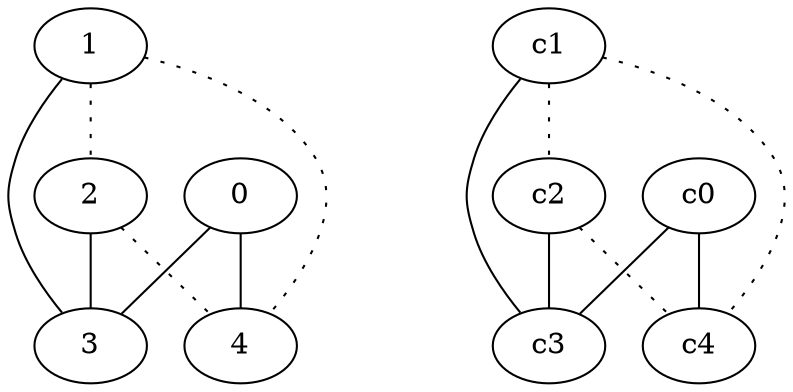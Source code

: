 graph {
a0[label=0];
a1[label=1];
a2[label=2];
a3[label=3];
a4[label=4];
a0 -- a3;
a0 -- a4;
a1 -- a2 [style=dotted];
a1 -- a3;
a1 -- a4 [style=dotted];
a2 -- a3;
a2 -- a4 [style=dotted];
c0 -- c3;
c0 -- c4;
c1 -- c2 [style=dotted];
c1 -- c3;
c1 -- c4 [style=dotted];
c2 -- c3;
c2 -- c4 [style=dotted];
}
